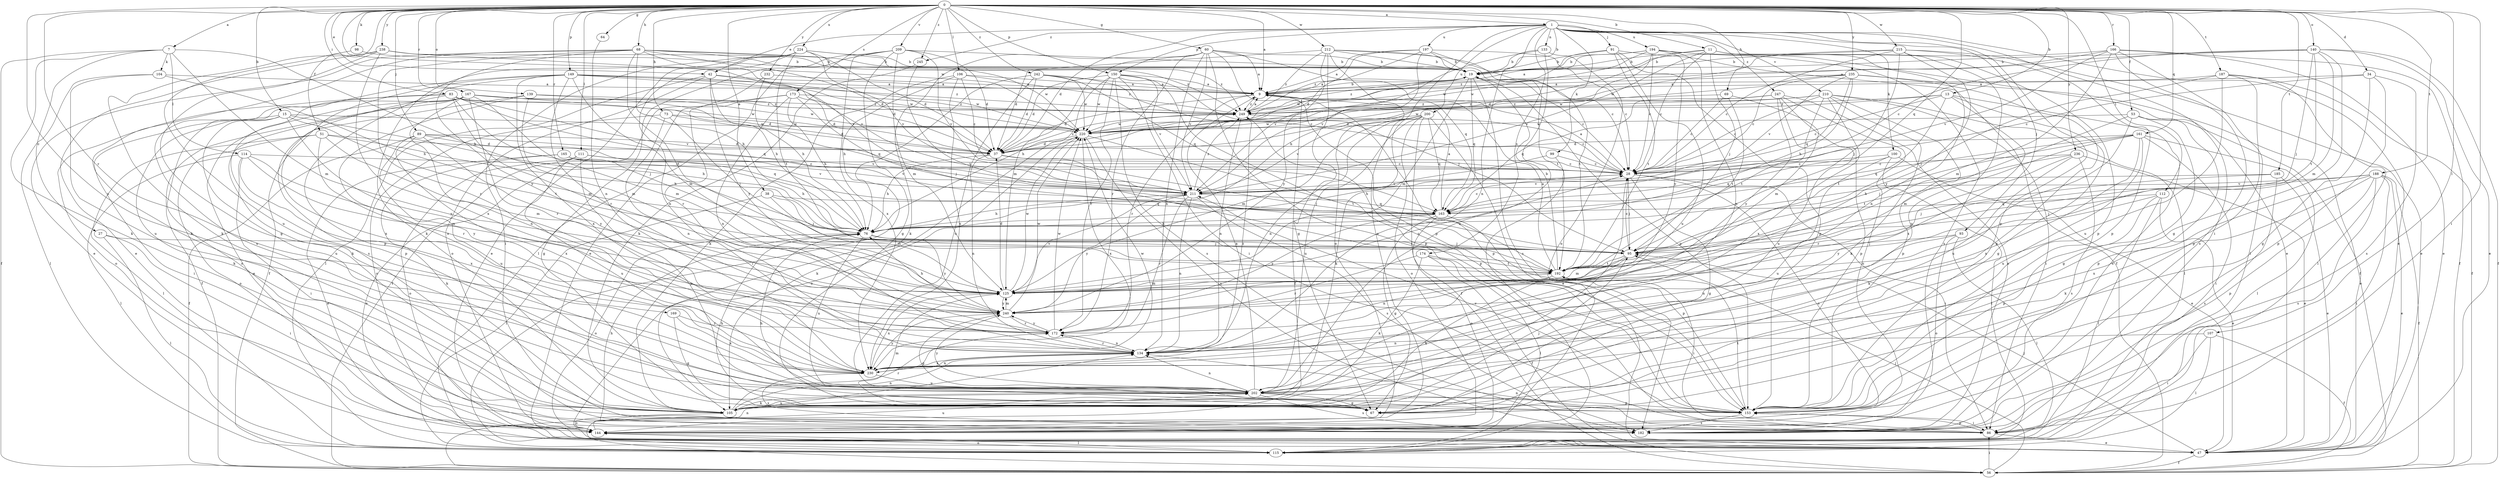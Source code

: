 strict digraph  {
0;
1;
7;
9;
11;
13;
15;
19;
27;
28;
34;
37;
38;
42;
47;
51;
53;
56;
60;
64;
67;
68;
69;
73;
76;
83;
86;
89;
91;
93;
95;
98;
99;
100;
104;
105;
106;
107;
111;
112;
114;
115;
125;
133;
134;
139;
140;
144;
149;
150;
153;
161;
163;
165;
166;
167;
169;
172;
173;
174;
182;
185;
187;
188;
192;
194;
197;
200;
202;
209;
210;
211;
212;
215;
220;
224;
230;
232;
235;
236;
238;
240;
242;
245;
247;
249;
0 -> 1  [label=a];
0 -> 7  [label=a];
0 -> 9  [label=a];
0 -> 11  [label=b];
0 -> 13  [label=b];
0 -> 15  [label=b];
0 -> 34  [label=d];
0 -> 38  [label=e];
0 -> 42  [label=e];
0 -> 51  [label=f];
0 -> 53  [label=f];
0 -> 60  [label=g];
0 -> 64  [label=g];
0 -> 68  [label=h];
0 -> 69  [label=h];
0 -> 73  [label=h];
0 -> 83  [label=i];
0 -> 86  [label=i];
0 -> 89  [label=j];
0 -> 98  [label=k];
0 -> 106  [label=l];
0 -> 107  [label=l];
0 -> 111  [label=l];
0 -> 112  [label=l];
0 -> 139  [label=o];
0 -> 140  [label=o];
0 -> 149  [label=p];
0 -> 150  [label=p];
0 -> 161  [label=q];
0 -> 163  [label=q];
0 -> 165  [label=r];
0 -> 166  [label=r];
0 -> 167  [label=r];
0 -> 169  [label=r];
0 -> 173  [label=s];
0 -> 185  [label=t];
0 -> 187  [label=t];
0 -> 188  [label=t];
0 -> 209  [label=v];
0 -> 212  [label=w];
0 -> 215  [label=w];
0 -> 220  [label=w];
0 -> 224  [label=x];
0 -> 230  [label=x];
0 -> 232  [label=y];
0 -> 235  [label=y];
0 -> 236  [label=y];
0 -> 238  [label=y];
0 -> 242  [label=z];
0 -> 245  [label=z];
1 -> 19  [label=b];
1 -> 37  [label=d];
1 -> 42  [label=e];
1 -> 47  [label=e];
1 -> 86  [label=i];
1 -> 91  [label=j];
1 -> 93  [label=j];
1 -> 99  [label=k];
1 -> 100  [label=k];
1 -> 133  [label=n];
1 -> 134  [label=n];
1 -> 144  [label=o];
1 -> 150  [label=p];
1 -> 153  [label=p];
1 -> 174  [label=s];
1 -> 194  [label=u];
1 -> 197  [label=u];
1 -> 200  [label=u];
1 -> 210  [label=v];
1 -> 245  [label=z];
1 -> 247  [label=z];
7 -> 27  [label=c];
7 -> 56  [label=f];
7 -> 76  [label=h];
7 -> 104  [label=k];
7 -> 105  [label=k];
7 -> 114  [label=l];
7 -> 125  [label=m];
9 -> 19  [label=b];
9 -> 37  [label=d];
9 -> 56  [label=f];
9 -> 153  [label=p];
9 -> 172  [label=r];
9 -> 249  [label=z];
11 -> 19  [label=b];
11 -> 28  [label=c];
11 -> 37  [label=d];
11 -> 95  [label=j];
11 -> 134  [label=n];
11 -> 153  [label=p];
11 -> 211  [label=v];
13 -> 28  [label=c];
13 -> 67  [label=g];
13 -> 144  [label=o];
13 -> 192  [label=t];
13 -> 220  [label=w];
13 -> 230  [label=x];
13 -> 249  [label=z];
15 -> 76  [label=h];
15 -> 86  [label=i];
15 -> 105  [label=k];
15 -> 192  [label=t];
15 -> 202  [label=u];
15 -> 220  [label=w];
15 -> 240  [label=y];
19 -> 9  [label=a];
19 -> 28  [label=c];
19 -> 125  [label=m];
19 -> 153  [label=p];
19 -> 163  [label=q];
19 -> 182  [label=s];
19 -> 220  [label=w];
19 -> 249  [label=z];
27 -> 86  [label=i];
27 -> 95  [label=j];
27 -> 115  [label=l];
28 -> 9  [label=a];
28 -> 67  [label=g];
28 -> 86  [label=i];
28 -> 95  [label=j];
28 -> 144  [label=o];
28 -> 211  [label=v];
34 -> 9  [label=a];
34 -> 28  [label=c];
34 -> 67  [label=g];
34 -> 153  [label=p];
34 -> 182  [label=s];
37 -> 28  [label=c];
37 -> 76  [label=h];
37 -> 95  [label=j];
37 -> 134  [label=n];
37 -> 249  [label=z];
38 -> 95  [label=j];
38 -> 115  [label=l];
38 -> 125  [label=m];
38 -> 163  [label=q];
42 -> 9  [label=a];
42 -> 76  [label=h];
42 -> 115  [label=l];
42 -> 144  [label=o];
42 -> 220  [label=w];
42 -> 240  [label=y];
47 -> 56  [label=f];
47 -> 95  [label=j];
51 -> 37  [label=d];
51 -> 76  [label=h];
51 -> 115  [label=l];
51 -> 125  [label=m];
51 -> 144  [label=o];
51 -> 172  [label=r];
53 -> 47  [label=e];
53 -> 67  [label=g];
53 -> 125  [label=m];
53 -> 153  [label=p];
53 -> 202  [label=u];
53 -> 220  [label=w];
56 -> 86  [label=i];
56 -> 95  [label=j];
56 -> 134  [label=n];
60 -> 9  [label=a];
60 -> 19  [label=b];
60 -> 86  [label=i];
60 -> 105  [label=k];
60 -> 125  [label=m];
60 -> 134  [label=n];
60 -> 153  [label=p];
60 -> 163  [label=q];
60 -> 172  [label=r];
60 -> 211  [label=v];
64 -> 134  [label=n];
67 -> 76  [label=h];
67 -> 125  [label=m];
68 -> 19  [label=b];
68 -> 37  [label=d];
68 -> 47  [label=e];
68 -> 76  [label=h];
68 -> 105  [label=k];
68 -> 172  [label=r];
68 -> 192  [label=t];
68 -> 211  [label=v];
68 -> 220  [label=w];
68 -> 240  [label=y];
68 -> 249  [label=z];
69 -> 28  [label=c];
69 -> 125  [label=m];
69 -> 192  [label=t];
69 -> 249  [label=z];
73 -> 37  [label=d];
73 -> 95  [label=j];
73 -> 134  [label=n];
73 -> 144  [label=o];
73 -> 220  [label=w];
76 -> 95  [label=j];
76 -> 144  [label=o];
76 -> 202  [label=u];
76 -> 240  [label=y];
83 -> 95  [label=j];
83 -> 125  [label=m];
83 -> 144  [label=o];
83 -> 163  [label=q];
83 -> 202  [label=u];
83 -> 211  [label=v];
83 -> 220  [label=w];
83 -> 230  [label=x];
83 -> 249  [label=z];
86 -> 47  [label=e];
86 -> 134  [label=n];
86 -> 153  [label=p];
89 -> 37  [label=d];
89 -> 56  [label=f];
89 -> 163  [label=q];
89 -> 202  [label=u];
89 -> 211  [label=v];
89 -> 230  [label=x];
89 -> 240  [label=y];
91 -> 19  [label=b];
91 -> 56  [label=f];
91 -> 153  [label=p];
91 -> 192  [label=t];
91 -> 202  [label=u];
91 -> 249  [label=z];
93 -> 95  [label=j];
93 -> 115  [label=l];
93 -> 134  [label=n];
93 -> 144  [label=o];
95 -> 28  [label=c];
95 -> 125  [label=m];
95 -> 134  [label=n];
95 -> 192  [label=t];
98 -> 19  [label=b];
98 -> 202  [label=u];
99 -> 28  [label=c];
99 -> 76  [label=h];
99 -> 115  [label=l];
100 -> 28  [label=c];
100 -> 47  [label=e];
100 -> 115  [label=l];
100 -> 163  [label=q];
100 -> 202  [label=u];
104 -> 9  [label=a];
104 -> 76  [label=h];
104 -> 115  [label=l];
104 -> 202  [label=u];
105 -> 28  [label=c];
105 -> 95  [label=j];
105 -> 134  [label=n];
105 -> 144  [label=o];
105 -> 172  [label=r];
105 -> 202  [label=u];
106 -> 9  [label=a];
106 -> 28  [label=c];
106 -> 76  [label=h];
106 -> 105  [label=k];
106 -> 230  [label=x];
106 -> 249  [label=z];
107 -> 56  [label=f];
107 -> 86  [label=i];
107 -> 115  [label=l];
107 -> 134  [label=n];
111 -> 28  [label=c];
111 -> 47  [label=e];
111 -> 144  [label=o];
111 -> 153  [label=p];
111 -> 202  [label=u];
111 -> 211  [label=v];
112 -> 47  [label=e];
112 -> 115  [label=l];
112 -> 153  [label=p];
112 -> 163  [label=q];
112 -> 240  [label=y];
114 -> 28  [label=c];
114 -> 86  [label=i];
114 -> 115  [label=l];
114 -> 125  [label=m];
114 -> 230  [label=x];
114 -> 240  [label=y];
115 -> 144  [label=o];
125 -> 28  [label=c];
125 -> 37  [label=d];
125 -> 211  [label=v];
125 -> 220  [label=w];
125 -> 230  [label=x];
125 -> 240  [label=y];
133 -> 19  [label=b];
133 -> 144  [label=o];
133 -> 202  [label=u];
133 -> 211  [label=v];
134 -> 172  [label=r];
134 -> 230  [label=x];
139 -> 37  [label=d];
139 -> 125  [label=m];
139 -> 153  [label=p];
139 -> 230  [label=x];
139 -> 249  [label=z];
140 -> 9  [label=a];
140 -> 19  [label=b];
140 -> 28  [label=c];
140 -> 47  [label=e];
140 -> 56  [label=f];
140 -> 67  [label=g];
140 -> 95  [label=j];
140 -> 125  [label=m];
140 -> 192  [label=t];
144 -> 115  [label=l];
144 -> 202  [label=u];
149 -> 9  [label=a];
149 -> 37  [label=d];
149 -> 56  [label=f];
149 -> 125  [label=m];
149 -> 153  [label=p];
149 -> 172  [label=r];
149 -> 182  [label=s];
149 -> 220  [label=w];
149 -> 230  [label=x];
149 -> 249  [label=z];
150 -> 9  [label=a];
150 -> 37  [label=d];
150 -> 76  [label=h];
150 -> 86  [label=i];
150 -> 95  [label=j];
150 -> 153  [label=p];
150 -> 172  [label=r];
150 -> 182  [label=s];
150 -> 211  [label=v];
150 -> 220  [label=w];
153 -> 76  [label=h];
153 -> 86  [label=i];
153 -> 182  [label=s];
153 -> 192  [label=t];
153 -> 211  [label=v];
161 -> 37  [label=d];
161 -> 86  [label=i];
161 -> 95  [label=j];
161 -> 115  [label=l];
161 -> 163  [label=q];
161 -> 192  [label=t];
161 -> 202  [label=u];
161 -> 230  [label=x];
163 -> 9  [label=a];
163 -> 28  [label=c];
163 -> 67  [label=g];
163 -> 76  [label=h];
163 -> 144  [label=o];
163 -> 153  [label=p];
163 -> 240  [label=y];
165 -> 28  [label=c];
165 -> 47  [label=e];
165 -> 76  [label=h];
165 -> 105  [label=k];
165 -> 211  [label=v];
166 -> 19  [label=b];
166 -> 47  [label=e];
166 -> 56  [label=f];
166 -> 115  [label=l];
166 -> 125  [label=m];
166 -> 182  [label=s];
166 -> 211  [label=v];
166 -> 220  [label=w];
167 -> 47  [label=e];
167 -> 56  [label=f];
167 -> 105  [label=k];
167 -> 125  [label=m];
167 -> 134  [label=n];
167 -> 163  [label=q];
167 -> 172  [label=r];
167 -> 182  [label=s];
167 -> 220  [label=w];
167 -> 249  [label=z];
169 -> 67  [label=g];
169 -> 172  [label=r];
169 -> 230  [label=x];
172 -> 134  [label=n];
172 -> 220  [label=w];
172 -> 240  [label=y];
173 -> 37  [label=d];
173 -> 56  [label=f];
173 -> 67  [label=g];
173 -> 76  [label=h];
173 -> 95  [label=j];
173 -> 134  [label=n];
173 -> 249  [label=z];
174 -> 56  [label=f];
174 -> 105  [label=k];
174 -> 115  [label=l];
174 -> 172  [label=r];
174 -> 192  [label=t];
182 -> 76  [label=h];
185 -> 47  [label=e];
185 -> 95  [label=j];
185 -> 182  [label=s];
185 -> 211  [label=v];
187 -> 9  [label=a];
187 -> 56  [label=f];
187 -> 95  [label=j];
187 -> 115  [label=l];
187 -> 153  [label=p];
187 -> 202  [label=u];
188 -> 47  [label=e];
188 -> 56  [label=f];
188 -> 86  [label=i];
188 -> 95  [label=j];
188 -> 105  [label=k];
188 -> 153  [label=p];
188 -> 182  [label=s];
188 -> 211  [label=v];
188 -> 230  [label=x];
192 -> 9  [label=a];
192 -> 19  [label=b];
192 -> 86  [label=i];
192 -> 105  [label=k];
192 -> 125  [label=m];
194 -> 9  [label=a];
194 -> 19  [label=b];
194 -> 28  [label=c];
194 -> 47  [label=e];
194 -> 76  [label=h];
194 -> 134  [label=n];
194 -> 182  [label=s];
194 -> 220  [label=w];
194 -> 240  [label=y];
197 -> 9  [label=a];
197 -> 19  [label=b];
197 -> 28  [label=c];
197 -> 37  [label=d];
197 -> 192  [label=t];
197 -> 211  [label=v];
197 -> 249  [label=z];
200 -> 47  [label=e];
200 -> 56  [label=f];
200 -> 105  [label=k];
200 -> 125  [label=m];
200 -> 134  [label=n];
200 -> 144  [label=o];
200 -> 163  [label=q];
200 -> 202  [label=u];
200 -> 211  [label=v];
200 -> 220  [label=w];
202 -> 9  [label=a];
202 -> 67  [label=g];
202 -> 105  [label=k];
202 -> 134  [label=n];
202 -> 153  [label=p];
202 -> 182  [label=s];
202 -> 240  [label=y];
209 -> 19  [label=b];
209 -> 37  [label=d];
209 -> 47  [label=e];
209 -> 67  [label=g];
209 -> 115  [label=l];
209 -> 125  [label=m];
209 -> 211  [label=v];
209 -> 230  [label=x];
210 -> 28  [label=c];
210 -> 37  [label=d];
210 -> 86  [label=i];
210 -> 105  [label=k];
210 -> 115  [label=l];
210 -> 153  [label=p];
210 -> 192  [label=t];
210 -> 230  [label=x];
210 -> 249  [label=z];
211 -> 76  [label=h];
211 -> 134  [label=n];
211 -> 163  [label=q];
211 -> 172  [label=r];
211 -> 182  [label=s];
211 -> 240  [label=y];
211 -> 249  [label=z];
212 -> 19  [label=b];
212 -> 28  [label=c];
212 -> 37  [label=d];
212 -> 67  [label=g];
212 -> 144  [label=o];
212 -> 192  [label=t];
212 -> 240  [label=y];
212 -> 249  [label=z];
215 -> 19  [label=b];
215 -> 28  [label=c];
215 -> 47  [label=e];
215 -> 95  [label=j];
215 -> 153  [label=p];
215 -> 202  [label=u];
215 -> 220  [label=w];
215 -> 240  [label=y];
220 -> 37  [label=d];
220 -> 105  [label=k];
220 -> 144  [label=o];
220 -> 182  [label=s];
220 -> 192  [label=t];
220 -> 230  [label=x];
224 -> 19  [label=b];
224 -> 37  [label=d];
224 -> 47  [label=e];
224 -> 86  [label=i];
224 -> 105  [label=k];
224 -> 134  [label=n];
224 -> 192  [label=t];
224 -> 211  [label=v];
224 -> 249  [label=z];
230 -> 134  [label=n];
230 -> 182  [label=s];
230 -> 202  [label=u];
230 -> 220  [label=w];
230 -> 240  [label=y];
230 -> 249  [label=z];
232 -> 9  [label=a];
232 -> 76  [label=h];
232 -> 172  [label=r];
235 -> 9  [label=a];
235 -> 28  [label=c];
235 -> 56  [label=f];
235 -> 67  [label=g];
235 -> 76  [label=h];
235 -> 163  [label=q];
235 -> 211  [label=v];
235 -> 220  [label=w];
236 -> 28  [label=c];
236 -> 47  [label=e];
236 -> 76  [label=h];
236 -> 105  [label=k];
236 -> 172  [label=r];
236 -> 182  [label=s];
238 -> 19  [label=b];
238 -> 47  [label=e];
238 -> 67  [label=g];
238 -> 105  [label=k];
238 -> 211  [label=v];
238 -> 230  [label=x];
240 -> 67  [label=g];
240 -> 76  [label=h];
240 -> 125  [label=m];
240 -> 172  [label=r];
240 -> 220  [label=w];
242 -> 9  [label=a];
242 -> 28  [label=c];
242 -> 37  [label=d];
242 -> 115  [label=l];
242 -> 163  [label=q];
242 -> 202  [label=u];
242 -> 220  [label=w];
245 -> 105  [label=k];
245 -> 192  [label=t];
247 -> 144  [label=o];
247 -> 153  [label=p];
247 -> 163  [label=q];
247 -> 182  [label=s];
247 -> 202  [label=u];
247 -> 240  [label=y];
247 -> 249  [label=z];
249 -> 9  [label=a];
249 -> 28  [label=c];
249 -> 134  [label=n];
249 -> 153  [label=p];
249 -> 220  [label=w];
}
